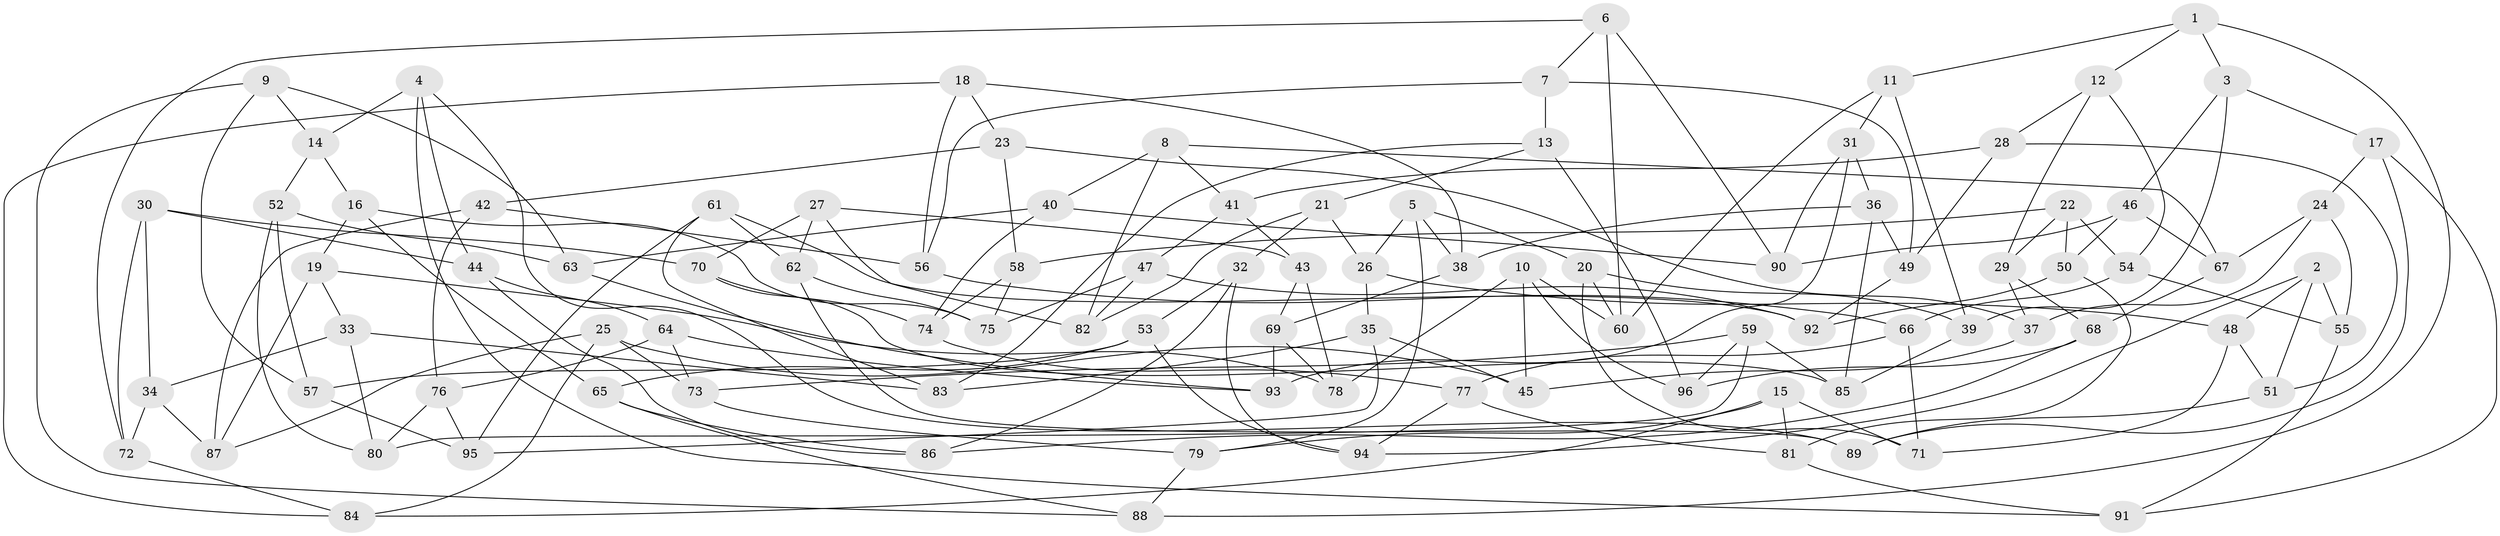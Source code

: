 // coarse degree distribution, {4: 0.1282051282051282, 6: 0.358974358974359, 5: 0.20512820512820512, 7: 0.1282051282051282, 8: 0.10256410256410256, 3: 0.05128205128205128, 9: 0.02564102564102564}
// Generated by graph-tools (version 1.1) at 2025/38/03/04/25 23:38:13]
// undirected, 96 vertices, 192 edges
graph export_dot {
  node [color=gray90,style=filled];
  1;
  2;
  3;
  4;
  5;
  6;
  7;
  8;
  9;
  10;
  11;
  12;
  13;
  14;
  15;
  16;
  17;
  18;
  19;
  20;
  21;
  22;
  23;
  24;
  25;
  26;
  27;
  28;
  29;
  30;
  31;
  32;
  33;
  34;
  35;
  36;
  37;
  38;
  39;
  40;
  41;
  42;
  43;
  44;
  45;
  46;
  47;
  48;
  49;
  50;
  51;
  52;
  53;
  54;
  55;
  56;
  57;
  58;
  59;
  60;
  61;
  62;
  63;
  64;
  65;
  66;
  67;
  68;
  69;
  70;
  71;
  72;
  73;
  74;
  75;
  76;
  77;
  78;
  79;
  80;
  81;
  82;
  83;
  84;
  85;
  86;
  87;
  88;
  89;
  90;
  91;
  92;
  93;
  94;
  95;
  96;
  1 -- 12;
  1 -- 88;
  1 -- 3;
  1 -- 11;
  2 -- 55;
  2 -- 51;
  2 -- 94;
  2 -- 48;
  3 -- 39;
  3 -- 46;
  3 -- 17;
  4 -- 44;
  4 -- 14;
  4 -- 91;
  4 -- 89;
  5 -- 20;
  5 -- 79;
  5 -- 26;
  5 -- 38;
  6 -- 60;
  6 -- 72;
  6 -- 90;
  6 -- 7;
  7 -- 49;
  7 -- 13;
  7 -- 56;
  8 -- 41;
  8 -- 67;
  8 -- 40;
  8 -- 82;
  9 -- 63;
  9 -- 57;
  9 -- 14;
  9 -- 88;
  10 -- 60;
  10 -- 45;
  10 -- 96;
  10 -- 78;
  11 -- 31;
  11 -- 39;
  11 -- 60;
  12 -- 54;
  12 -- 28;
  12 -- 29;
  13 -- 96;
  13 -- 21;
  13 -- 83;
  14 -- 16;
  14 -- 52;
  15 -- 81;
  15 -- 79;
  15 -- 71;
  15 -- 84;
  16 -- 19;
  16 -- 65;
  16 -- 75;
  17 -- 89;
  17 -- 24;
  17 -- 91;
  18 -- 84;
  18 -- 38;
  18 -- 23;
  18 -- 56;
  19 -- 87;
  19 -- 33;
  19 -- 78;
  20 -- 39;
  20 -- 71;
  20 -- 60;
  21 -- 82;
  21 -- 26;
  21 -- 32;
  22 -- 54;
  22 -- 29;
  22 -- 50;
  22 -- 58;
  23 -- 58;
  23 -- 42;
  23 -- 37;
  24 -- 37;
  24 -- 55;
  24 -- 67;
  25 -- 87;
  25 -- 84;
  25 -- 73;
  25 -- 45;
  26 -- 48;
  26 -- 35;
  27 -- 43;
  27 -- 70;
  27 -- 62;
  27 -- 82;
  28 -- 51;
  28 -- 41;
  28 -- 49;
  29 -- 68;
  29 -- 37;
  30 -- 70;
  30 -- 72;
  30 -- 44;
  30 -- 34;
  31 -- 93;
  31 -- 90;
  31 -- 36;
  32 -- 86;
  32 -- 53;
  32 -- 94;
  33 -- 80;
  33 -- 83;
  33 -- 34;
  34 -- 87;
  34 -- 72;
  35 -- 95;
  35 -- 45;
  35 -- 83;
  36 -- 38;
  36 -- 49;
  36 -- 85;
  37 -- 45;
  38 -- 69;
  39 -- 85;
  40 -- 63;
  40 -- 74;
  40 -- 90;
  41 -- 43;
  41 -- 47;
  42 -- 56;
  42 -- 76;
  42 -- 87;
  43 -- 69;
  43 -- 78;
  44 -- 86;
  44 -- 64;
  46 -- 90;
  46 -- 50;
  46 -- 67;
  47 -- 82;
  47 -- 75;
  47 -- 92;
  48 -- 51;
  48 -- 71;
  49 -- 92;
  50 -- 81;
  50 -- 92;
  51 -- 89;
  52 -- 57;
  52 -- 80;
  52 -- 63;
  53 -- 65;
  53 -- 57;
  53 -- 94;
  54 -- 66;
  54 -- 55;
  55 -- 91;
  56 -- 66;
  57 -- 95;
  58 -- 74;
  58 -- 75;
  59 -- 80;
  59 -- 73;
  59 -- 85;
  59 -- 96;
  61 -- 62;
  61 -- 92;
  61 -- 83;
  61 -- 95;
  62 -- 89;
  62 -- 75;
  63 -- 93;
  64 -- 76;
  64 -- 73;
  64 -- 93;
  65 -- 86;
  65 -- 88;
  66 -- 71;
  66 -- 77;
  67 -- 68;
  68 -- 86;
  68 -- 96;
  69 -- 78;
  69 -- 93;
  70 -- 85;
  70 -- 74;
  72 -- 84;
  73 -- 79;
  74 -- 77;
  76 -- 95;
  76 -- 80;
  77 -- 94;
  77 -- 81;
  79 -- 88;
  81 -- 91;
}
